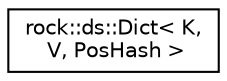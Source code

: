 digraph "类继承关系图"
{
 // LATEX_PDF_SIZE
  edge [fontname="Helvetica",fontsize="10",labelfontname="Helvetica",labelfontsize="10"];
  node [fontname="Helvetica",fontsize="10",shape=record];
  rankdir="LR";
  Node0 [label="rock::ds::Dict\< K,\l V, PosHash \>",height=0.2,width=0.4,color="black", fillcolor="white", style="filled",URL="$classrock_1_1ds_1_1Dict.html",tooltip=" "];
}
